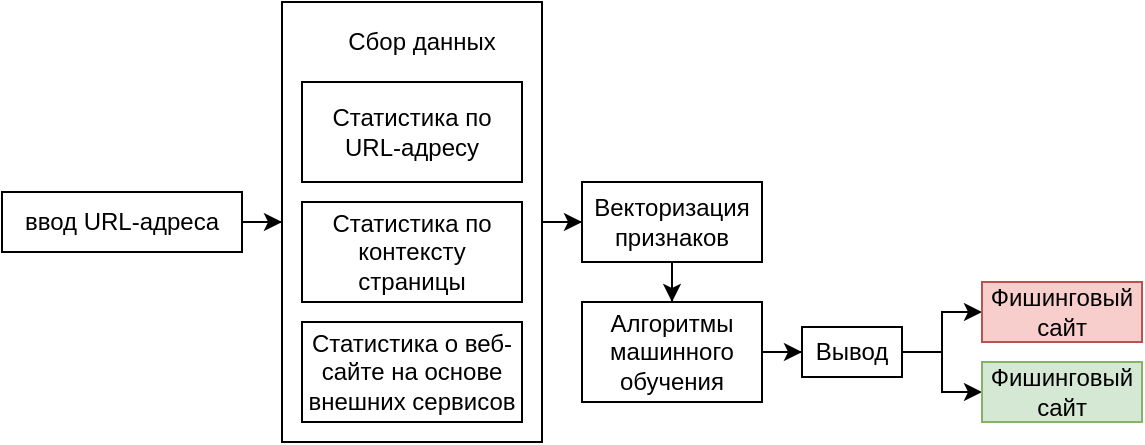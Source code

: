 <mxfile version="13.7.9" type="device"><diagram id="q6eiS0ZCYddg4vdsHobK" name="Страница 1"><mxGraphModel dx="852" dy="508" grid="1" gridSize="10" guides="1" tooltips="1" connect="1" arrows="1" fold="1" page="1" pageScale="1" pageWidth="583" pageHeight="827" math="0" shadow="0"><root><mxCell id="0"/><mxCell id="1" parent="0"/><mxCell id="Cp5Y7ftv89fz7hFBY1SE-3" value="" style="edgeStyle=orthogonalEdgeStyle;rounded=0;orthogonalLoop=1;jettySize=auto;html=1;" edge="1" parent="1" source="Cp5Y7ftv89fz7hFBY1SE-1" target="Cp5Y7ftv89fz7hFBY1SE-2"><mxGeometry relative="1" as="geometry"/></mxCell><mxCell id="Cp5Y7ftv89fz7hFBY1SE-1" value="ввод URL-адреса" style="rounded=0;whiteSpace=wrap;html=1;" vertex="1" parent="1"><mxGeometry x="40" y="165" width="120" height="30" as="geometry"/></mxCell><mxCell id="Cp5Y7ftv89fz7hFBY1SE-11" value="" style="edgeStyle=orthogonalEdgeStyle;rounded=0;orthogonalLoop=1;jettySize=auto;html=1;" edge="1" parent="1" source="Cp5Y7ftv89fz7hFBY1SE-2" target="Cp5Y7ftv89fz7hFBY1SE-9"><mxGeometry relative="1" as="geometry"/></mxCell><mxCell id="Cp5Y7ftv89fz7hFBY1SE-2" value="" style="rounded=0;whiteSpace=wrap;html=1;" vertex="1" parent="1"><mxGeometry x="180" y="70" width="130" height="220" as="geometry"/></mxCell><mxCell id="Cp5Y7ftv89fz7hFBY1SE-4" value="Статистика по URL-адресу" style="rounded=0;whiteSpace=wrap;html=1;" vertex="1" parent="1"><mxGeometry x="190" y="110" width="110" height="50" as="geometry"/></mxCell><mxCell id="Cp5Y7ftv89fz7hFBY1SE-5" value="Статистика по контексту страницы&lt;span style=&quot;color: rgba(0 , 0 , 0 , 0) ; font-family: monospace ; font-size: 0px&quot;&gt;%3CmxGraphModel%3E%3Croot%3E%3CmxCell%20id%3D%220%22%2F%3E%3CmxCell%20id%3D%221%22%20parent%3D%220%22%2F%3E%3CmxCell%20id%3D%222%22%20value%3D%22%D1%85%D0%B0%D1%80%D0%B0%D0%BA%D1%82%D0%B5%D1%80%D0%B8%D1%81%D1%82%D0%B8%D0%BA%D0%B8%20%D0%BF%D0%BE%20%D1%81%D1%82%D1%80%D0%BE%D0%BA%D0%B5%20URL-%D0%B0%D0%B4%D1%80%D0%B5%D1%81%D0%B0%26lt%3Bspan%20style%3D%26quot%3Bcolor%3A%20rgba(0%20%2C%200%20%2C%200%20%2C%200)%20%3B%20font-family%3A%20monospace%20%3B%20font-size%3A%200px%26quot%3B%26gt%3B%253CmxGraphModel%253E%253Croot%253E%253CmxCell%2520id%253D%25220%2522%252F%253E%253CmxCell%2520id%253D%25221%2522%2520parent%253D%25220%2522%252F%253E%253CmxCell%2520id%253D%25222%2522%2520value%253D%2522%25D0%259F%25D1%2580%25D0%25B8%25D0%25B2%25D0%25B5%25D0%25B4%25D0%25B5%25D0%25BD%25D0%25B8%25D0%25B5%2520%25D0%25B4%25D0%25B0%25D0%25BD%25D0%25BD%25D1%258B%25D1%2585%2520%25D0%25BA%2520%25D0%25B5%25D0%25B4%25D0%25B8%25D0%25BD%25D0%25BE%25D0%25BC%25D1%2583%2520%25D0%25B2%25D0%25B8%25D0%25B4%25D1%2583%2522%2520style%253D%2522rounded%253D0%253BwhiteSpace%253Dwrap%253Bhtml%253D1%253B%2522%2520vertex%253D%25221%2522%2520parent%253D%25221%2522%253E%253CmxGeometry%2520x%253D%252270%2522%2520y%253D%2522360%2522%2520width%253D%2522120%2522%2520height%253D%252260%2522%2520as%253D%2522geometry%2522%252F%253E%253C%252FmxCell%253E%253C%252Froot%253E%253C%252FmxGraphModel%253E%26lt%3B%2Fspan%26gt%3B%22%20style%3D%22rounded%3D0%3BwhiteSpace%3Dwrap%3Bhtml%3D1%3B%22%20vertex%3D%221%22%20parent%3D%221%22%3E%3CmxGeometry%20x%3D%22190%22%20y%3D%2280%22%20width%3D%22120%22%20height%3D%2260%22%20as%3D%22geometry%22%2F%3E%3C%2FmxCell%3E%3C%2Froot%3E%3C%2FmxGraphModel%3E&lt;/span&gt;" style="rounded=0;whiteSpace=wrap;html=1;" vertex="1" parent="1"><mxGeometry x="190" y="170" width="110" height="50" as="geometry"/></mxCell><mxCell id="Cp5Y7ftv89fz7hFBY1SE-6" value="Статистика о веб-сайте на основе внешних сервисов&lt;span style=&quot;color: rgba(0 , 0 , 0 , 0) ; font-family: monospace ; font-size: 0px&quot;&gt;%3CmxGraphModel%3E%3Croot%3E%3CmxCell%20id%3D%220%22%2F%3E%3CmxCell%20id%3D%221%22%20parent%3D%220%22%2F%3E%3CmxCell%20id%3D%222%22%20value%3D%22%D1%85%D0%B0%D1%80%D0%B0%D0%BA%D1%82%D0%B5%D1%80%D0%B8%D1%81%D1%82%D0%B8%D0%BA%D0%B8%20%D0%BF%D0%BE%20%D1%81%D1%82%D1%80%D0%BE%D0%BA%D0%B5%20URL-%D0%B0%D0%B4%D1%80%D0%B5%D1%81%D0%B0%26lt%3Bspan%20style%3D%26quot%3Bcolor%3A%20rgba(0%20%2C%200%20%2C%200%20%2C%200)%20%3B%20font-family%3A%20monospace%20%3B%20font-size%3A%200px%26quot%3B%26gt%3B%253CmxGraphModel%253E%253Croot%253E%253CmxCell%2520id%253D%25220%2522%252F%253E%253CmxCell%2520id%253D%25221%2522%2520parent%253D%25220%2522%252F%253E%253CmxCell%2520id%253D%25222%2522%2520value%253D%2522%25D0%259F%25D1%2580%25D0%25B8%25D0%25B2%25D0%25B5%25D0%25B4%25D0%25B5%25D0%25BD%25D0%25B8%25D0%25B5%2520%25D0%25B4%25D0%25B0%25D0%25BD%25D0%25BD%25D1%258B%25D1%2585%2520%25D0%25BA%2520%25D0%25B5%25D0%25B4%25D0%25B8%25D0%25BD%25D0%25BE%25D0%25BC%25D1%2583%2520%25D0%25B2%25D0%25B8%25D0%25B4%25D1%2583%2522%2520style%253D%2522rounded%253D0%253BwhiteSpace%253Dwrap%253Bhtml%253D1%253B%2522%2520vertex%253D%25221%2522%2520parent%253D%25221%2522%253E%253CmxGeometry%2520x%253D%252270%2522%2520y%253D%2522360%2522%2520width%253D%2522120%2522%2520height%253D%252260%2522%2520as%253D%2522geometry%2522%252F%253E%253C%252FmxCell%253E%253C%252Froot%253E%253C%252FmxGraphModel%253E%26lt%3B%2Fspan%26gt%3B%22%20style%3D%22rounded%3D0%3BwhiteSpace%3Dwrap%3Bhtml%3D1%3B%22%20vertex%3D%221%22%20parent%3D%221%22%3E%3CmxGeometry%20x%3D%22190%22%20y%3D%2280%22%20width%3D%22120%22%20height%3D%2260%22%20as%3D%22geometry%22%2F%3E%3C%2FmxCell%3E%3C%2Froot%3E%3C%2FmxGraphModel%3E&lt;/span&gt;" style="rounded=0;whiteSpace=wrap;html=1;" vertex="1" parent="1"><mxGeometry x="190" y="230" width="110" height="50" as="geometry"/></mxCell><mxCell id="Cp5Y7ftv89fz7hFBY1SE-7" value="Сбор данных" style="text;html=1;strokeColor=none;fillColor=none;align=center;verticalAlign=middle;whiteSpace=wrap;rounded=0;" vertex="1" parent="1"><mxGeometry x="205" y="80" width="90" height="20" as="geometry"/></mxCell><mxCell id="Cp5Y7ftv89fz7hFBY1SE-13" value="" style="edgeStyle=orthogonalEdgeStyle;rounded=0;orthogonalLoop=1;jettySize=auto;html=1;" edge="1" parent="1" source="Cp5Y7ftv89fz7hFBY1SE-9" target="Cp5Y7ftv89fz7hFBY1SE-12"><mxGeometry relative="1" as="geometry"/></mxCell><mxCell id="Cp5Y7ftv89fz7hFBY1SE-9" value="Векторизация признаков" style="rounded=0;whiteSpace=wrap;html=1;" vertex="1" parent="1"><mxGeometry x="330" y="160" width="90" height="40" as="geometry"/></mxCell><mxCell id="Cp5Y7ftv89fz7hFBY1SE-15" value="" style="edgeStyle=orthogonalEdgeStyle;rounded=0;orthogonalLoop=1;jettySize=auto;html=1;" edge="1" parent="1" source="Cp5Y7ftv89fz7hFBY1SE-12" target="Cp5Y7ftv89fz7hFBY1SE-14"><mxGeometry relative="1" as="geometry"/></mxCell><mxCell id="Cp5Y7ftv89fz7hFBY1SE-12" value="Алгоритмы машинного обучения" style="rounded=0;whiteSpace=wrap;html=1;" vertex="1" parent="1"><mxGeometry x="330" y="220" width="90" height="50" as="geometry"/></mxCell><mxCell id="Cp5Y7ftv89fz7hFBY1SE-17" value="" style="edgeStyle=orthogonalEdgeStyle;rounded=0;orthogonalLoop=1;jettySize=auto;html=1;" edge="1" parent="1" source="Cp5Y7ftv89fz7hFBY1SE-14" target="Cp5Y7ftv89fz7hFBY1SE-16"><mxGeometry relative="1" as="geometry"/></mxCell><mxCell id="Cp5Y7ftv89fz7hFBY1SE-20" style="edgeStyle=orthogonalEdgeStyle;rounded=0;orthogonalLoop=1;jettySize=auto;html=1;exitX=1;exitY=0.5;exitDx=0;exitDy=0;entryX=0;entryY=0.5;entryDx=0;entryDy=0;" edge="1" parent="1" source="Cp5Y7ftv89fz7hFBY1SE-14" target="Cp5Y7ftv89fz7hFBY1SE-18"><mxGeometry relative="1" as="geometry"/></mxCell><mxCell id="Cp5Y7ftv89fz7hFBY1SE-14" value="Вывод" style="rounded=0;whiteSpace=wrap;html=1;" vertex="1" parent="1"><mxGeometry x="440" y="232.5" width="50" height="25" as="geometry"/></mxCell><mxCell id="Cp5Y7ftv89fz7hFBY1SE-16" value="Фишинговый сайт" style="rounded=0;whiteSpace=wrap;html=1;fillColor=#f8cecc;strokeColor=#b85450;" vertex="1" parent="1"><mxGeometry x="530" y="210" width="80" height="30" as="geometry"/></mxCell><mxCell id="Cp5Y7ftv89fz7hFBY1SE-18" value="Фишинговый сайт" style="rounded=0;whiteSpace=wrap;html=1;fillColor=#d5e8d4;strokeColor=#82b366;" vertex="1" parent="1"><mxGeometry x="530" y="250" width="80" height="30" as="geometry"/></mxCell></root></mxGraphModel></diagram></mxfile>